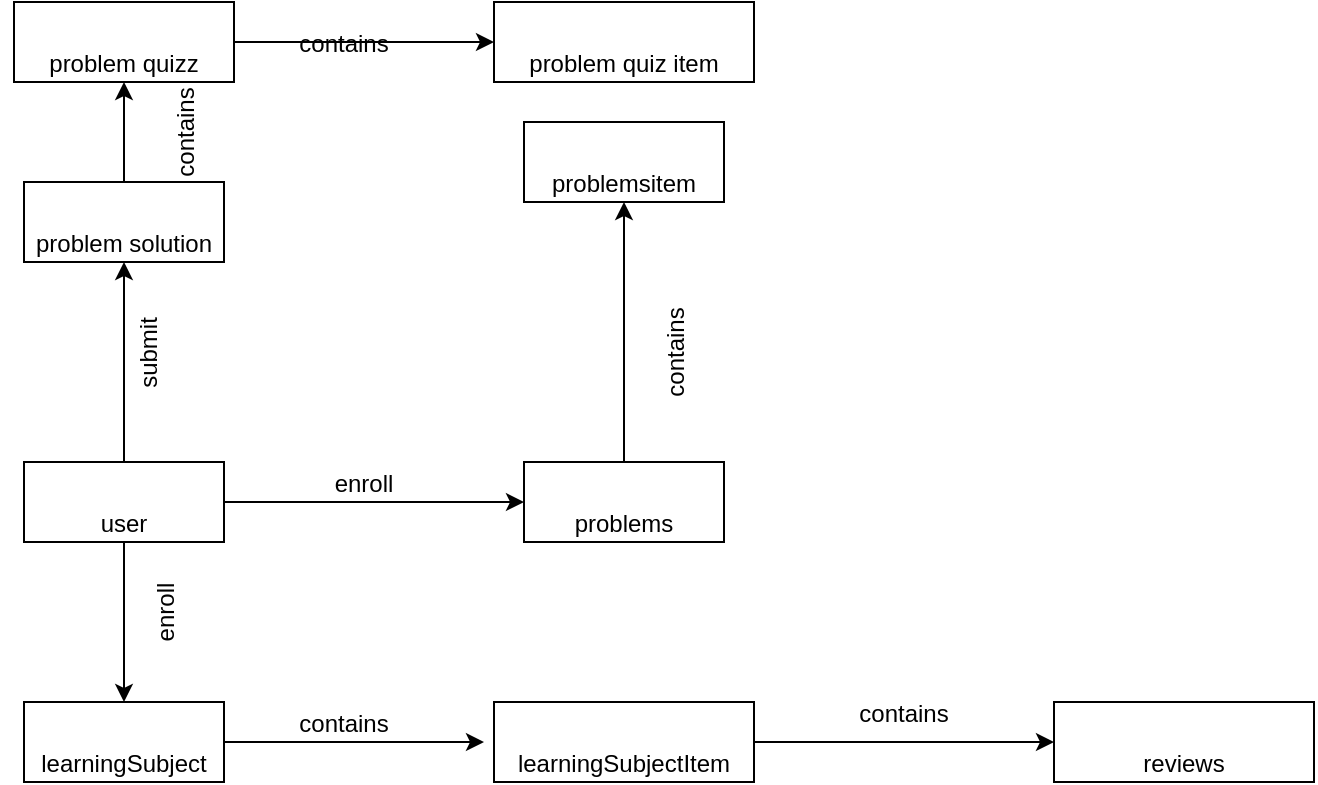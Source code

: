 <mxfile>
    <diagram id="0iHzktLCq-jtWgTB4ENq" name="Page-1">
        <mxGraphModel dx="810" dy="553" grid="1" gridSize="10" guides="1" tooltips="1" connect="1" arrows="1" fold="1" page="1" pageScale="1" pageWidth="1654" pageHeight="2336" math="0" shadow="0">
            <root>
                <mxCell id="0"/>
                <mxCell id="1" parent="0"/>
                <mxCell id="23" style="edgeStyle=none;html=1;entryX=0;entryY=0.5;entryDx=0;entryDy=0;align=center;verticalAlign=bottom;" edge="1" parent="1" source="14" target="17">
                    <mxGeometry relative="1" as="geometry"/>
                </mxCell>
                <mxCell id="27" style="edgeStyle=none;html=1;align=center;verticalAlign=bottom;" edge="1" parent="1" source="14" target="15">
                    <mxGeometry relative="1" as="geometry"/>
                </mxCell>
                <mxCell id="33" style="edgeStyle=none;html=1;entryX=0.5;entryY=1;entryDx=0;entryDy=0;align=center;verticalAlign=bottom;" edge="1" parent="1" source="14" target="20">
                    <mxGeometry relative="1" as="geometry"/>
                </mxCell>
                <mxCell id="14" value="user" style="whiteSpace=wrap;html=1;align=center;verticalAlign=bottom;" vertex="1" parent="1">
                    <mxGeometry x="405" y="470" width="100" height="40" as="geometry"/>
                </mxCell>
                <mxCell id="29" style="edgeStyle=none;html=1;align=center;verticalAlign=bottom;" edge="1" parent="1" source="15">
                    <mxGeometry relative="1" as="geometry">
                        <mxPoint x="635" y="610" as="targetPoint"/>
                    </mxGeometry>
                </mxCell>
                <mxCell id="15" value="learningSubject" style="whiteSpace=wrap;html=1;align=center;verticalAlign=bottom;" vertex="1" parent="1">
                    <mxGeometry x="405" y="590" width="100" height="40" as="geometry"/>
                </mxCell>
                <mxCell id="16" value="problemsitem" style="whiteSpace=wrap;html=1;align=center;verticalAlign=bottom;" vertex="1" parent="1">
                    <mxGeometry x="655" y="300" width="100" height="40" as="geometry"/>
                </mxCell>
                <mxCell id="25" style="edgeStyle=none;html=1;entryX=0.5;entryY=1;entryDx=0;entryDy=0;align=center;verticalAlign=bottom;" edge="1" parent="1" source="17" target="16">
                    <mxGeometry relative="1" as="geometry"/>
                </mxCell>
                <mxCell id="17" value="problems" style="whiteSpace=wrap;html=1;align=center;verticalAlign=bottom;" vertex="1" parent="1">
                    <mxGeometry x="655" y="470" width="100" height="40" as="geometry"/>
                </mxCell>
                <mxCell id="31" style="edgeStyle=none;html=1;entryX=0;entryY=0.5;entryDx=0;entryDy=0;align=center;verticalAlign=bottom;" edge="1" parent="1" source="18" target="19">
                    <mxGeometry relative="1" as="geometry"/>
                </mxCell>
                <mxCell id="18" value="learningSubjectItem" style="whiteSpace=wrap;html=1;align=center;verticalAlign=bottom;" vertex="1" parent="1">
                    <mxGeometry x="640" y="590" width="130" height="40" as="geometry"/>
                </mxCell>
                <mxCell id="19" value="reviews" style="whiteSpace=wrap;html=1;align=center;verticalAlign=bottom;" vertex="1" parent="1">
                    <mxGeometry x="920" y="590" width="130" height="40" as="geometry"/>
                </mxCell>
                <mxCell id="37" style="edgeStyle=none;html=1;exitX=0.5;exitY=0;exitDx=0;exitDy=0;align=center;verticalAlign=bottom;" edge="1" parent="1" source="20" target="21">
                    <mxGeometry relative="1" as="geometry"/>
                </mxCell>
                <mxCell id="20" value="problem solution" style="whiteSpace=wrap;html=1;align=center;verticalAlign=bottom;" vertex="1" parent="1">
                    <mxGeometry x="405" y="330" width="100" height="40" as="geometry"/>
                </mxCell>
                <mxCell id="39" style="edgeStyle=none;html=1;exitX=1;exitY=0.5;exitDx=0;exitDy=0;entryX=0;entryY=0.5;entryDx=0;entryDy=0;align=center;verticalAlign=bottom;" edge="1" parent="1" source="21" target="22">
                    <mxGeometry relative="1" as="geometry"/>
                </mxCell>
                <mxCell id="21" value="problem quizz" style="whiteSpace=wrap;html=1;align=center;verticalAlign=bottom;" vertex="1" parent="1">
                    <mxGeometry x="400" y="240" width="110" height="40" as="geometry"/>
                </mxCell>
                <mxCell id="22" value="problem quiz item" style="whiteSpace=wrap;html=1;align=center;verticalAlign=bottom;" vertex="1" parent="1">
                    <mxGeometry x="640" y="240" width="130" height="40" as="geometry"/>
                </mxCell>
                <mxCell id="24" value="enroll" style="text;strokeColor=none;align=center;fillColor=none;html=1;verticalAlign=bottom;whiteSpace=wrap;rounded=0;" vertex="1" parent="1">
                    <mxGeometry x="545" y="460" width="60" height="30" as="geometry"/>
                </mxCell>
                <mxCell id="26" value="contains" style="text;strokeColor=none;align=center;fillColor=none;html=1;verticalAlign=bottom;whiteSpace=wrap;rounded=0;rotation=-90;" vertex="1" parent="1">
                    <mxGeometry x="695" y="400" width="60" height="30" as="geometry"/>
                </mxCell>
                <mxCell id="28" value="enroll" style="text;strokeColor=none;align=center;fillColor=none;html=1;verticalAlign=bottom;whiteSpace=wrap;rounded=0;rotation=-90;" vertex="1" parent="1">
                    <mxGeometry x="440" y="530" width="60" height="30" as="geometry"/>
                </mxCell>
                <mxCell id="30" value="contains" style="text;strokeColor=none;align=center;fillColor=none;html=1;verticalAlign=bottom;whiteSpace=wrap;rounded=0;" vertex="1" parent="1">
                    <mxGeometry x="535" y="580" width="60" height="30" as="geometry"/>
                </mxCell>
                <mxCell id="32" value="contains" style="text;strokeColor=none;align=center;fillColor=none;html=1;verticalAlign=bottom;whiteSpace=wrap;rounded=0;" vertex="1" parent="1">
                    <mxGeometry x="815" y="585" width="60" height="20" as="geometry"/>
                </mxCell>
                <mxCell id="34" value="submit" style="text;strokeColor=none;align=center;fillColor=none;html=1;verticalAlign=bottom;whiteSpace=wrap;rounded=0;rotation=-90;" vertex="1" parent="1">
                    <mxGeometry x="405" y="373.75" width="60" height="82.5" as="geometry"/>
                </mxCell>
                <mxCell id="38" value="contains" style="text;strokeColor=none;align=center;fillColor=none;html=1;verticalAlign=bottom;whiteSpace=wrap;rounded=0;rotation=-90;" vertex="1" parent="1">
                    <mxGeometry x="450" y="290" width="60" height="30" as="geometry"/>
                </mxCell>
                <mxCell id="40" value="contains" style="text;strokeColor=none;align=center;fillColor=none;html=1;verticalAlign=bottom;whiteSpace=wrap;rounded=0;rotation=0;" vertex="1" parent="1">
                    <mxGeometry x="535" y="240" width="60" height="30" as="geometry"/>
                </mxCell>
            </root>
        </mxGraphModel>
    </diagram>
</mxfile>